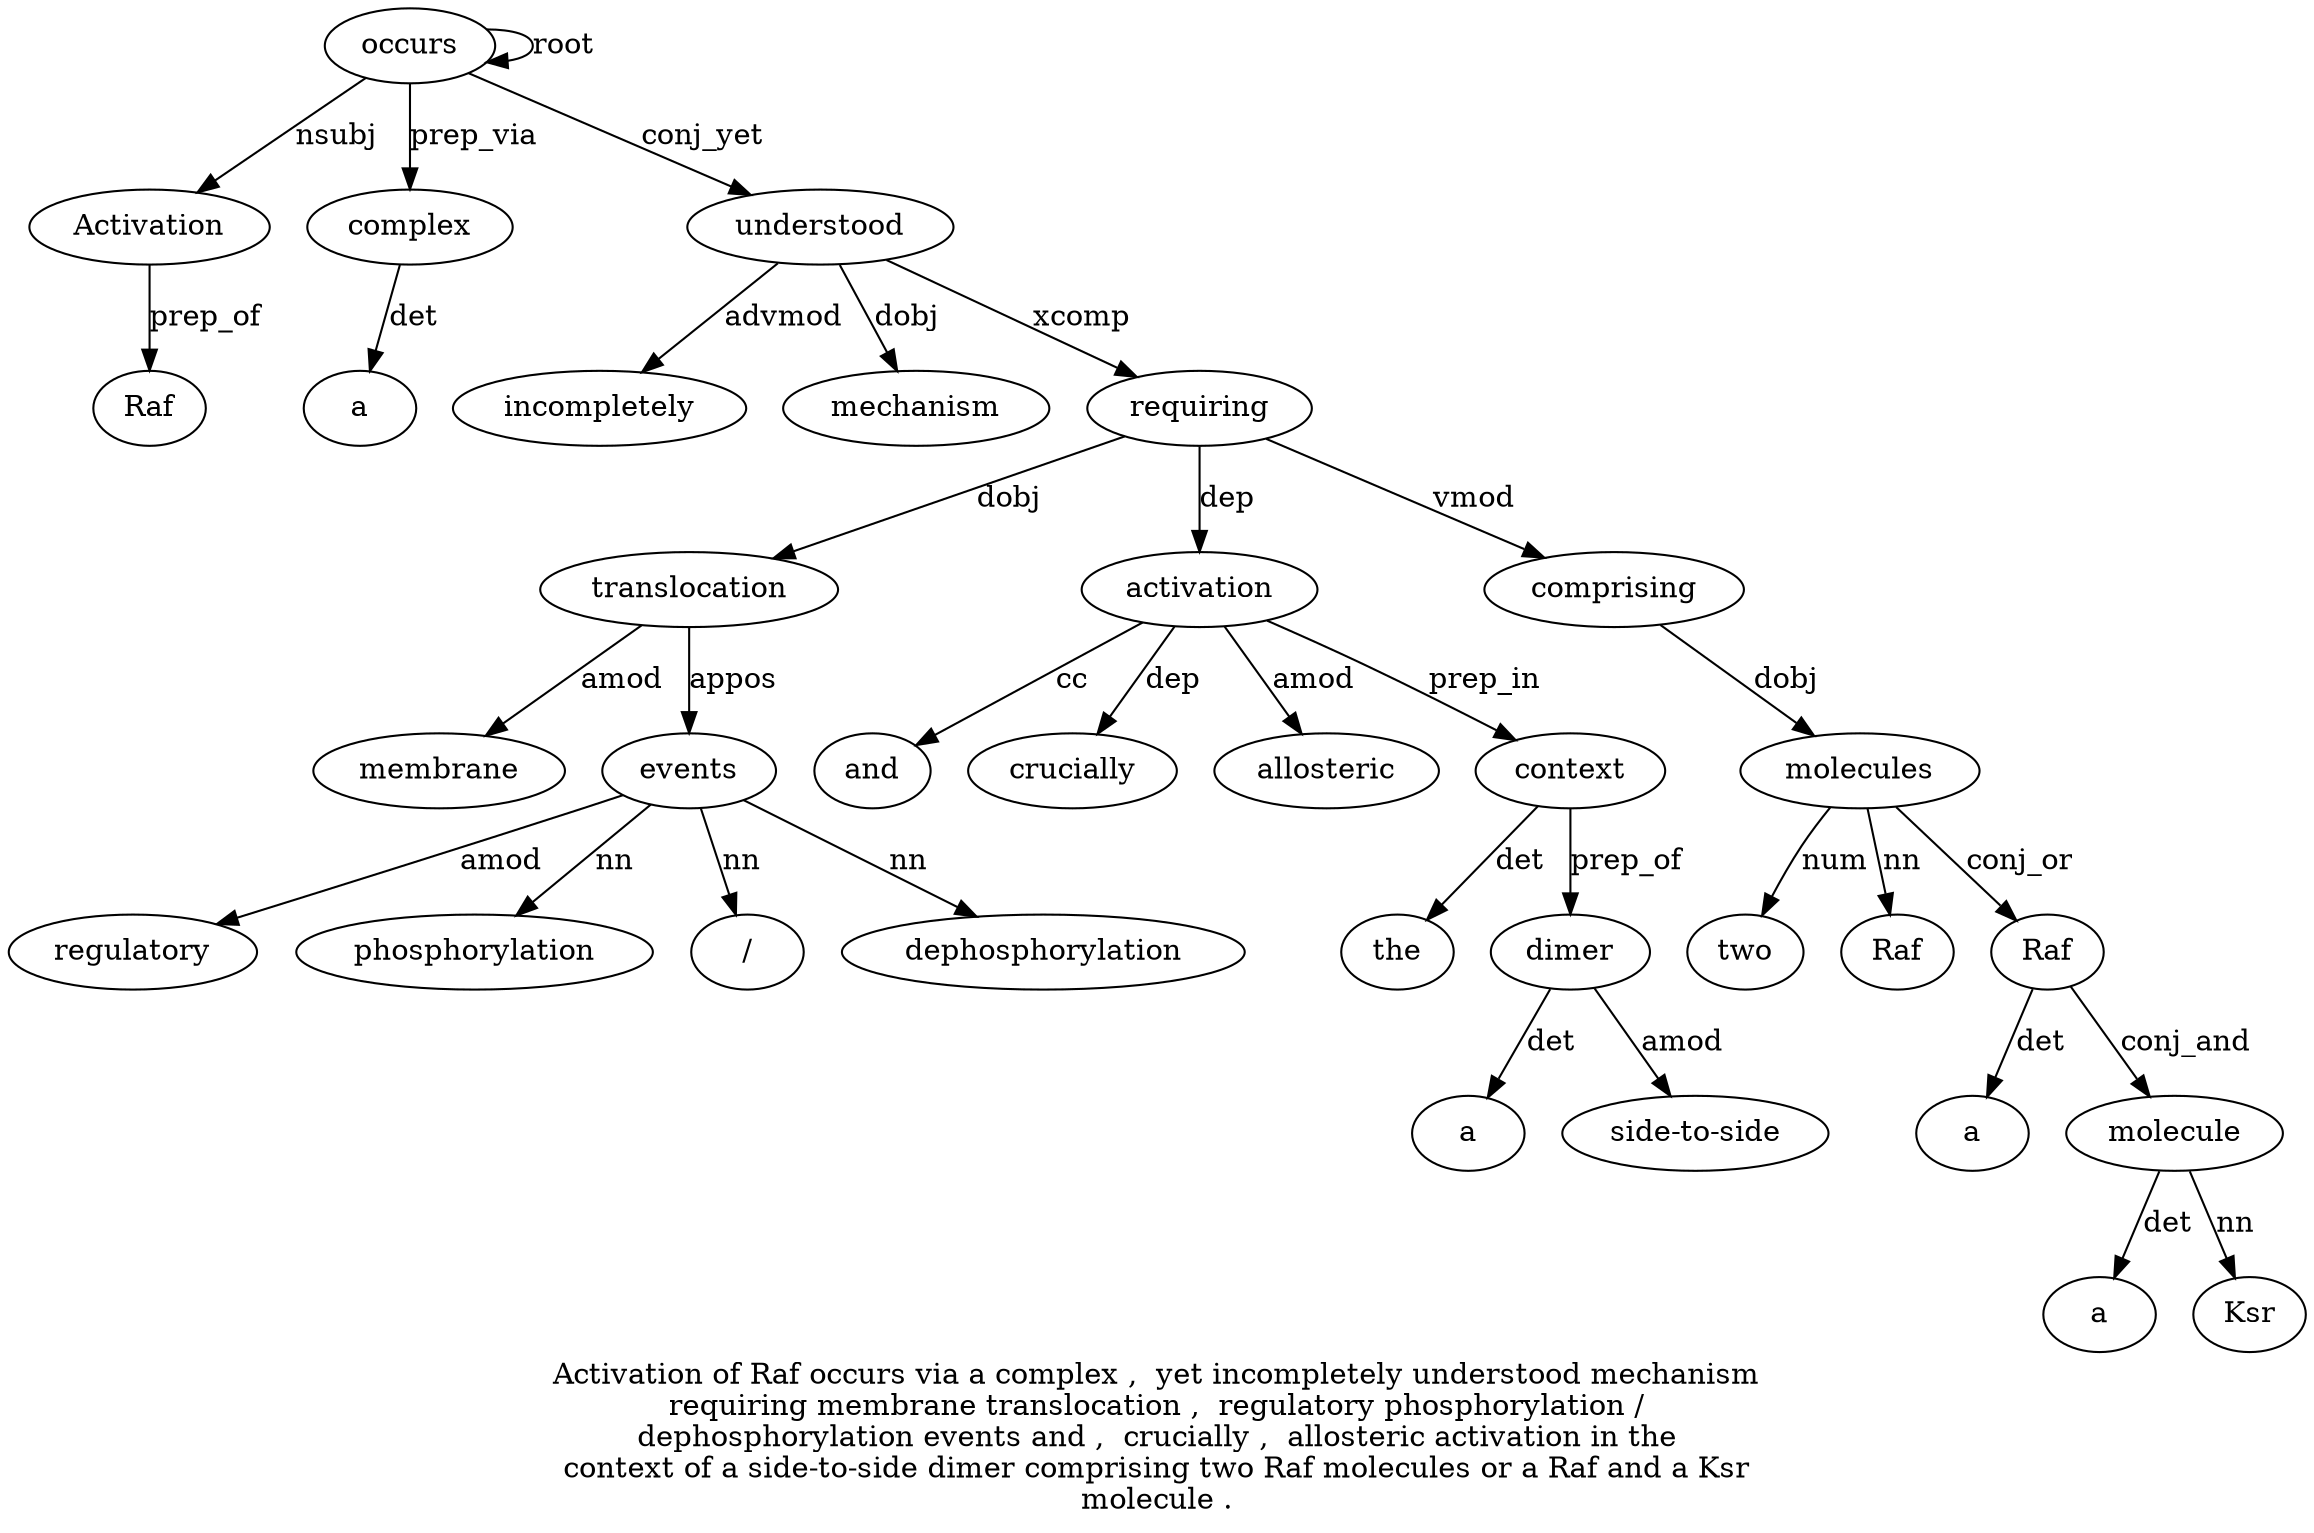 digraph "Activation of Raf occurs via a complex ,  yet incompletely understood mechanism requiring membrane translocation ,  regulatory phosphorylation / dephosphorylation events and ,  crucially ,  allosteric activation in the context of a side-to-side dimer comprising two Raf molecules or a Raf and a Ksr molecule ." {
label="Activation of Raf occurs via a complex ,  yet incompletely understood mechanism
requiring membrane translocation ,  regulatory phosphorylation /
dephosphorylation events and ,  crucially ,  allosteric activation in the
context of a side-to-side dimer comprising two Raf molecules or a Raf and a Ksr
molecule .";
occurs4 [style=filled, fillcolor=white, label=occurs];
Activation1 [style=filled, fillcolor=white, label=Activation];
occurs4 -> Activation1  [label=nsubj];
Raf3 [style=filled, fillcolor=white, label=Raf];
Activation1 -> Raf3  [label=prep_of];
occurs4 -> occurs4  [label=root];
complex7 [style=filled, fillcolor=white, label=complex];
a6 [style=filled, fillcolor=white, label=a];
complex7 -> a6  [label=det];
occurs4 -> complex7  [label=prep_via];
understood11 [style=filled, fillcolor=white, label=understood];
incompletely10 [style=filled, fillcolor=white, label=incompletely];
understood11 -> incompletely10  [label=advmod];
occurs4 -> understood11  [label=conj_yet];
mechanism12 [style=filled, fillcolor=white, label=mechanism];
understood11 -> mechanism12  [label=dobj];
requiring13 [style=filled, fillcolor=white, label=requiring];
understood11 -> requiring13  [label=xcomp];
translocation15 [style=filled, fillcolor=white, label=translocation];
membrane14 [style=filled, fillcolor=white, label=membrane];
translocation15 -> membrane14  [label=amod];
requiring13 -> translocation15  [label=dobj];
events21 [style=filled, fillcolor=white, label=events];
regulatory17 [style=filled, fillcolor=white, label=regulatory];
events21 -> regulatory17  [label=amod];
phosphorylation18 [style=filled, fillcolor=white, label=phosphorylation];
events21 -> phosphorylation18  [label=nn];
"/19" [style=filled, fillcolor=white, label="/"];
events21 -> "/19"  [label=nn];
dephosphorylation20 [style=filled, fillcolor=white, label=dephosphorylation];
events21 -> dephosphorylation20  [label=nn];
translocation15 -> events21  [label=appos];
activation27 [style=filled, fillcolor=white, label=activation];
and22 [style=filled, fillcolor=white, label=and];
activation27 -> and22  [label=cc];
crucially24 [style=filled, fillcolor=white, label=crucially];
activation27 -> crucially24  [label=dep];
allosteric26 [style=filled, fillcolor=white, label=allosteric];
activation27 -> allosteric26  [label=amod];
requiring13 -> activation27  [label=dep];
context30 [style=filled, fillcolor=white, label=context];
the29 [style=filled, fillcolor=white, label=the];
context30 -> the29  [label=det];
activation27 -> context30  [label=prep_in];
dimer34 [style=filled, fillcolor=white, label=dimer];
a32 [style=filled, fillcolor=white, label=a];
dimer34 -> a32  [label=det];
"side-to-side33" [style=filled, fillcolor=white, label="side-to-side"];
dimer34 -> "side-to-side33"  [label=amod];
context30 -> dimer34  [label=prep_of];
comprising35 [style=filled, fillcolor=white, label=comprising];
requiring13 -> comprising35  [label=vmod];
molecules38 [style=filled, fillcolor=white, label=molecules];
two36 [style=filled, fillcolor=white, label=two];
molecules38 -> two36  [label=num];
Raf37 [style=filled, fillcolor=white, label=Raf];
molecules38 -> Raf37  [label=nn];
comprising35 -> molecules38  [label=dobj];
Raf41 [style=filled, fillcolor=white, label=Raf];
a40 [style=filled, fillcolor=white, label=a];
Raf41 -> a40  [label=det];
molecules38 -> Raf41  [label=conj_or];
molecule45 [style=filled, fillcolor=white, label=molecule];
a43 [style=filled, fillcolor=white, label=a];
molecule45 -> a43  [label=det];
Ksr44 [style=filled, fillcolor=white, label=Ksr];
molecule45 -> Ksr44  [label=nn];
Raf41 -> molecule45  [label=conj_and];
}
